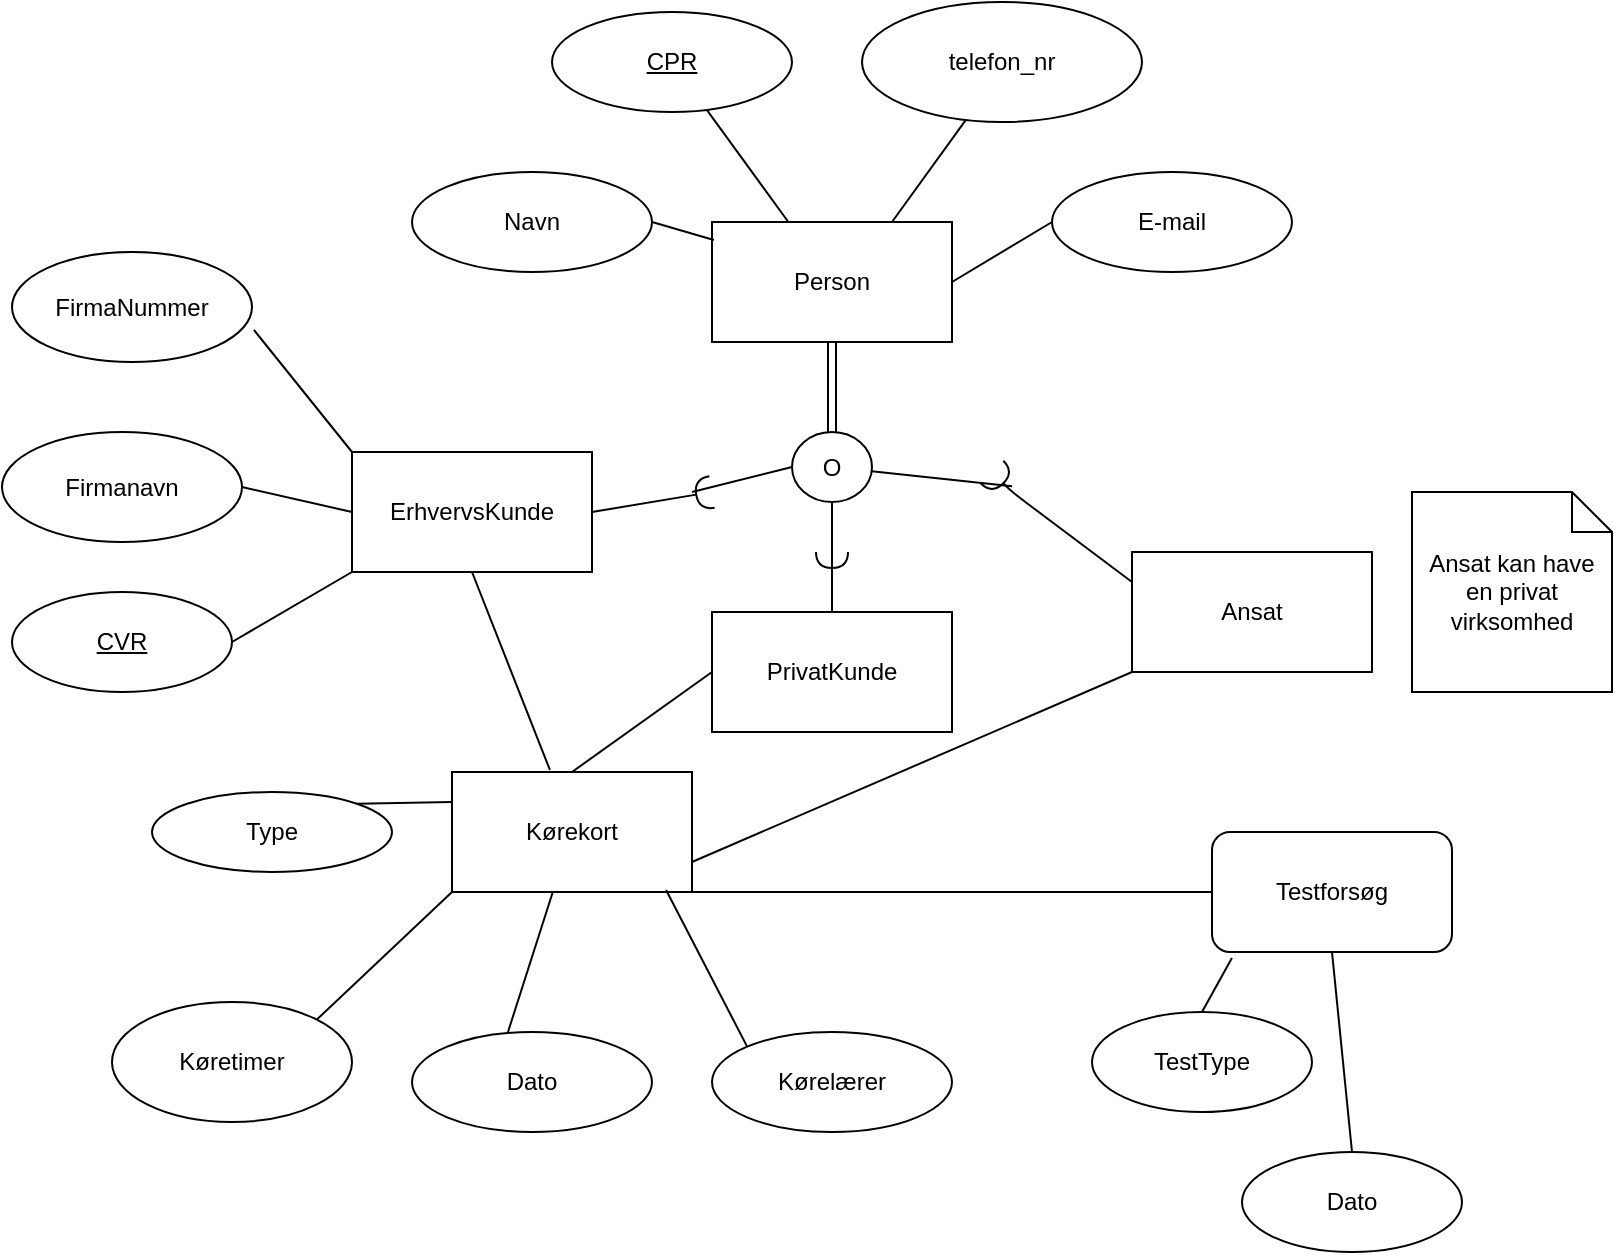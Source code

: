 <mxfile version="14.7.3" type="github">
  <diagram id="u9r8B9-wAxy0J2au7Yyd" name="Page-1">
    <mxGraphModel dx="1422" dy="737" grid="1" gridSize="10" guides="1" tooltips="1" connect="1" arrows="1" fold="1" page="1" pageScale="1" pageWidth="1169" pageHeight="827" math="0" shadow="0">
      <root>
        <mxCell id="0" />
        <mxCell id="1" parent="0" />
        <mxCell id="4W57FgkTOTyh-o_fhP_0-1" value="Person" style="rounded=0;whiteSpace=wrap;html=1;" vertex="1" parent="1">
          <mxGeometry x="510" y="165" width="120" height="60" as="geometry" />
        </mxCell>
        <mxCell id="4W57FgkTOTyh-o_fhP_0-2" value="Navn" style="ellipse;whiteSpace=wrap;html=1;" vertex="1" parent="1">
          <mxGeometry x="360" y="140" width="120" height="50" as="geometry" />
        </mxCell>
        <mxCell id="4W57FgkTOTyh-o_fhP_0-3" value="&lt;u&gt;CPR&lt;/u&gt;" style="ellipse;whiteSpace=wrap;html=1;" vertex="1" parent="1">
          <mxGeometry x="430" y="60" width="120" height="50" as="geometry" />
        </mxCell>
        <mxCell id="4W57FgkTOTyh-o_fhP_0-4" value="telefon_nr" style="ellipse;whiteSpace=wrap;html=1;" vertex="1" parent="1">
          <mxGeometry x="585" y="55" width="140" height="60" as="geometry" />
        </mxCell>
        <mxCell id="4W57FgkTOTyh-o_fhP_0-5" value="E-mail" style="ellipse;whiteSpace=wrap;html=1;" vertex="1" parent="1">
          <mxGeometry x="680" y="140" width="120" height="50" as="geometry" />
        </mxCell>
        <mxCell id="4W57FgkTOTyh-o_fhP_0-6" value="PrivatKunde" style="rounded=0;whiteSpace=wrap;html=1;" vertex="1" parent="1">
          <mxGeometry x="510" y="360" width="120" height="60" as="geometry" />
        </mxCell>
        <mxCell id="4W57FgkTOTyh-o_fhP_0-7" value="ErhvervsKunde" style="rounded=0;whiteSpace=wrap;html=1;" vertex="1" parent="1">
          <mxGeometry x="330" y="280" width="120" height="60" as="geometry" />
        </mxCell>
        <mxCell id="4W57FgkTOTyh-o_fhP_0-8" value="Ansat" style="rounded=0;whiteSpace=wrap;html=1;" vertex="1" parent="1">
          <mxGeometry x="720" y="330" width="120" height="60" as="geometry" />
        </mxCell>
        <mxCell id="4W57FgkTOTyh-o_fhP_0-9" value="&lt;u&gt;CVR&lt;/u&gt;" style="ellipse;whiteSpace=wrap;html=1;" vertex="1" parent="1">
          <mxGeometry x="160" y="350" width="110" height="50" as="geometry" />
        </mxCell>
        <mxCell id="4W57FgkTOTyh-o_fhP_0-10" value="Firmanavn" style="ellipse;whiteSpace=wrap;html=1;" vertex="1" parent="1">
          <mxGeometry x="155" y="270" width="120" height="55" as="geometry" />
        </mxCell>
        <mxCell id="4W57FgkTOTyh-o_fhP_0-11" value="FirmaNummer" style="ellipse;whiteSpace=wrap;html=1;" vertex="1" parent="1">
          <mxGeometry x="160" y="180" width="120" height="55" as="geometry" />
        </mxCell>
        <mxCell id="4W57FgkTOTyh-o_fhP_0-12" value="Kørekort" style="rounded=0;whiteSpace=wrap;html=1;" vertex="1" parent="1">
          <mxGeometry x="380" y="440" width="120" height="60" as="geometry" />
        </mxCell>
        <mxCell id="4W57FgkTOTyh-o_fhP_0-13" value="Type" style="ellipse;whiteSpace=wrap;html=1;" vertex="1" parent="1">
          <mxGeometry x="230" y="450" width="120" height="40" as="geometry" />
        </mxCell>
        <mxCell id="4W57FgkTOTyh-o_fhP_0-16" value="Dato" style="ellipse;whiteSpace=wrap;html=1;" vertex="1" parent="1">
          <mxGeometry x="360" y="570" width="120" height="50" as="geometry" />
        </mxCell>
        <mxCell id="4W57FgkTOTyh-o_fhP_0-17" value="Kørelærer" style="ellipse;whiteSpace=wrap;html=1;" vertex="1" parent="1">
          <mxGeometry x="510" y="570" width="120" height="50" as="geometry" />
        </mxCell>
        <mxCell id="4W57FgkTOTyh-o_fhP_0-18" value="Testforsøg" style="rounded=1;whiteSpace=wrap;html=1;" vertex="1" parent="1">
          <mxGeometry x="760" y="470" width="120" height="60" as="geometry" />
        </mxCell>
        <mxCell id="4W57FgkTOTyh-o_fhP_0-20" value="TestType" style="ellipse;whiteSpace=wrap;html=1;" vertex="1" parent="1">
          <mxGeometry x="700" y="560" width="110" height="50" as="geometry" />
        </mxCell>
        <mxCell id="4W57FgkTOTyh-o_fhP_0-21" value="Dato" style="ellipse;whiteSpace=wrap;html=1;" vertex="1" parent="1">
          <mxGeometry x="775" y="630" width="110" height="50" as="geometry" />
        </mxCell>
        <mxCell id="4W57FgkTOTyh-o_fhP_0-22" value="Køretimer" style="ellipse;whiteSpace=wrap;html=1;" vertex="1" parent="1">
          <mxGeometry x="210" y="555" width="120" height="60" as="geometry" />
        </mxCell>
        <mxCell id="4W57FgkTOTyh-o_fhP_0-24" value="" style="endArrow=none;html=1;" edge="1" parent="1" source="4W57FgkTOTyh-o_fhP_0-1" target="4W57FgkTOTyh-o_fhP_0-3">
          <mxGeometry width="50" height="50" relative="1" as="geometry">
            <mxPoint x="510" y="160" as="sourcePoint" />
            <mxPoint x="560" y="110" as="targetPoint" />
          </mxGeometry>
        </mxCell>
        <mxCell id="4W57FgkTOTyh-o_fhP_0-25" value="" style="endArrow=none;html=1;entryX=1;entryY=0.5;entryDx=0;entryDy=0;exitX=0.008;exitY=0.15;exitDx=0;exitDy=0;exitPerimeter=0;" edge="1" parent="1" source="4W57FgkTOTyh-o_fhP_0-1" target="4W57FgkTOTyh-o_fhP_0-2">
          <mxGeometry width="50" height="50" relative="1" as="geometry">
            <mxPoint x="558.182" y="175" as="sourcePoint" />
            <mxPoint x="517.4" y="118.926" as="targetPoint" />
          </mxGeometry>
        </mxCell>
        <mxCell id="4W57FgkTOTyh-o_fhP_0-26" value="" style="endArrow=none;html=1;entryX=0.371;entryY=0.983;entryDx=0;entryDy=0;entryPerimeter=0;exitX=0.75;exitY=0;exitDx=0;exitDy=0;" edge="1" parent="1" source="4W57FgkTOTyh-o_fhP_0-1" target="4W57FgkTOTyh-o_fhP_0-4">
          <mxGeometry width="50" height="50" relative="1" as="geometry">
            <mxPoint x="568.182" y="185" as="sourcePoint" />
            <mxPoint x="527.4" y="128.926" as="targetPoint" />
          </mxGeometry>
        </mxCell>
        <mxCell id="4W57FgkTOTyh-o_fhP_0-27" value="" style="endArrow=none;html=1;entryX=0;entryY=0.5;entryDx=0;entryDy=0;exitX=1;exitY=0.5;exitDx=0;exitDy=0;" edge="1" parent="1" source="4W57FgkTOTyh-o_fhP_0-1" target="4W57FgkTOTyh-o_fhP_0-5">
          <mxGeometry width="50" height="50" relative="1" as="geometry">
            <mxPoint x="578.182" y="195" as="sourcePoint" />
            <mxPoint x="537.4" y="138.926" as="targetPoint" />
          </mxGeometry>
        </mxCell>
        <mxCell id="4W57FgkTOTyh-o_fhP_0-28" value="" style="endArrow=none;html=1;entryX=1.008;entryY=0.709;entryDx=0;entryDy=0;entryPerimeter=0;exitX=0;exitY=0;exitDx=0;exitDy=0;" edge="1" parent="1" source="4W57FgkTOTyh-o_fhP_0-7" target="4W57FgkTOTyh-o_fhP_0-11">
          <mxGeometry width="50" height="50" relative="1" as="geometry">
            <mxPoint x="350.002" y="270" as="sourcePoint" />
            <mxPoint x="309.22" y="213.926" as="targetPoint" />
          </mxGeometry>
        </mxCell>
        <mxCell id="4W57FgkTOTyh-o_fhP_0-29" value="" style="endArrow=none;html=1;entryX=1;entryY=0.5;entryDx=0;entryDy=0;exitX=0;exitY=0.5;exitDx=0;exitDy=0;" edge="1" parent="1" source="4W57FgkTOTyh-o_fhP_0-7" target="4W57FgkTOTyh-o_fhP_0-10">
          <mxGeometry width="50" height="50" relative="1" as="geometry">
            <mxPoint x="360.002" y="280" as="sourcePoint" />
            <mxPoint x="319.22" y="223.926" as="targetPoint" />
          </mxGeometry>
        </mxCell>
        <mxCell id="4W57FgkTOTyh-o_fhP_0-30" value="" style="endArrow=none;html=1;entryX=1;entryY=0.5;entryDx=0;entryDy=0;exitX=0;exitY=1;exitDx=0;exitDy=0;" edge="1" parent="1" source="4W57FgkTOTyh-o_fhP_0-7" target="4W57FgkTOTyh-o_fhP_0-9">
          <mxGeometry width="50" height="50" relative="1" as="geometry">
            <mxPoint x="370.002" y="290" as="sourcePoint" />
            <mxPoint x="329.22" y="233.926" as="targetPoint" />
          </mxGeometry>
        </mxCell>
        <mxCell id="4W57FgkTOTyh-o_fhP_0-31" value="" style="endArrow=none;html=1;exitX=0;exitY=0.25;exitDx=0;exitDy=0;entryX=1;entryY=0;entryDx=0;entryDy=0;" edge="1" parent="1" source="4W57FgkTOTyh-o_fhP_0-12" target="4W57FgkTOTyh-o_fhP_0-13">
          <mxGeometry width="50" height="50" relative="1" as="geometry">
            <mxPoint x="390" y="405" as="sourcePoint" />
            <mxPoint x="330" y="430" as="targetPoint" />
          </mxGeometry>
        </mxCell>
        <mxCell id="4W57FgkTOTyh-o_fhP_0-33" value="" style="endArrow=none;html=1;entryX=0.4;entryY=0;entryDx=0;entryDy=0;entryPerimeter=0;" edge="1" parent="1" source="4W57FgkTOTyh-o_fhP_0-12" target="4W57FgkTOTyh-o_fhP_0-16">
          <mxGeometry width="50" height="50" relative="1" as="geometry">
            <mxPoint x="410" y="425" as="sourcePoint" />
            <mxPoint x="350" y="450" as="targetPoint" />
          </mxGeometry>
        </mxCell>
        <mxCell id="4W57FgkTOTyh-o_fhP_0-34" value="" style="endArrow=none;html=1;exitX=0;exitY=0;exitDx=0;exitDy=0;entryX=0.892;entryY=0.983;entryDx=0;entryDy=0;entryPerimeter=0;" edge="1" parent="1" source="4W57FgkTOTyh-o_fhP_0-17" target="4W57FgkTOTyh-o_fhP_0-12">
          <mxGeometry width="50" height="50" relative="1" as="geometry">
            <mxPoint x="420" y="435" as="sourcePoint" />
            <mxPoint x="360" y="460" as="targetPoint" />
          </mxGeometry>
        </mxCell>
        <mxCell id="4W57FgkTOTyh-o_fhP_0-37" value="" style="endArrow=none;html=1;exitX=0.5;exitY=0;exitDx=0;exitDy=0;entryX=0.083;entryY=1.05;entryDx=0;entryDy=0;entryPerimeter=0;" edge="1" parent="1" source="4W57FgkTOTyh-o_fhP_0-20" target="4W57FgkTOTyh-o_fhP_0-18">
          <mxGeometry width="50" height="50" relative="1" as="geometry">
            <mxPoint x="600.534" y="560.002" as="sourcePoint" />
            <mxPoint x="560" y="481.66" as="targetPoint" />
          </mxGeometry>
        </mxCell>
        <mxCell id="4W57FgkTOTyh-o_fhP_0-38" value="" style="endArrow=none;html=1;exitX=0.5;exitY=0;exitDx=0;exitDy=0;entryX=0.5;entryY=1;entryDx=0;entryDy=0;" edge="1" parent="1" source="4W57FgkTOTyh-o_fhP_0-21" target="4W57FgkTOTyh-o_fhP_0-18">
          <mxGeometry width="50" height="50" relative="1" as="geometry">
            <mxPoint x="610.534" y="570.002" as="sourcePoint" />
            <mxPoint x="570" y="491.66" as="targetPoint" />
          </mxGeometry>
        </mxCell>
        <mxCell id="4W57FgkTOTyh-o_fhP_0-40" value="" style="shape=link;html=1;" edge="1" parent="1" source="4W57FgkTOTyh-o_fhP_0-1">
          <mxGeometry width="100" relative="1" as="geometry">
            <mxPoint x="530" y="410" as="sourcePoint" />
            <mxPoint x="570" y="280" as="targetPoint" />
          </mxGeometry>
        </mxCell>
        <mxCell id="4W57FgkTOTyh-o_fhP_0-41" value="O" style="ellipse;whiteSpace=wrap;html=1;" vertex="1" parent="1">
          <mxGeometry x="550" y="270" width="40" height="35" as="geometry" />
        </mxCell>
        <mxCell id="4W57FgkTOTyh-o_fhP_0-42" value="" style="endArrow=none;html=1;" edge="1" parent="1" source="4W57FgkTOTyh-o_fhP_0-41">
          <mxGeometry width="50" height="50" relative="1" as="geometry">
            <mxPoint x="600" y="297.08" as="sourcePoint" />
            <mxPoint x="660" y="297.08" as="targetPoint" />
          </mxGeometry>
        </mxCell>
        <mxCell id="4W57FgkTOTyh-o_fhP_0-43" value="" style="endArrow=none;html=1;entryX=0.5;entryY=1;entryDx=0;entryDy=0;exitX=0.5;exitY=0;exitDx=0;exitDy=0;" edge="1" parent="1" source="4W57FgkTOTyh-o_fhP_0-6" target="4W57FgkTOTyh-o_fhP_0-41">
          <mxGeometry width="50" height="50" relative="1" as="geometry">
            <mxPoint x="490" y="340" as="sourcePoint" />
            <mxPoint x="540" y="290" as="targetPoint" />
          </mxGeometry>
        </mxCell>
        <mxCell id="4W57FgkTOTyh-o_fhP_0-44" value="" style="endArrow=halfCircle;html=1;exitX=0;exitY=0.25;exitDx=0;exitDy=0;endFill=0;" edge="1" parent="1" source="4W57FgkTOTyh-o_fhP_0-8">
          <mxGeometry width="50" height="50" relative="1" as="geometry">
            <mxPoint x="500" y="350" as="sourcePoint" />
            <mxPoint x="650" y="290" as="targetPoint" />
            <Array as="points">
              <mxPoint x="660" y="300" />
            </Array>
          </mxGeometry>
        </mxCell>
        <mxCell id="4W57FgkTOTyh-o_fhP_0-45" value="" style="endArrow=halfCircle;html=1;exitX=1;exitY=0.5;exitDx=0;exitDy=0;endFill=0;" edge="1" parent="1" source="4W57FgkTOTyh-o_fhP_0-7">
          <mxGeometry width="50" height="50" relative="1" as="geometry">
            <mxPoint x="550" y="287" as="sourcePoint" />
            <mxPoint x="510" y="300" as="targetPoint" />
          </mxGeometry>
        </mxCell>
        <mxCell id="4W57FgkTOTyh-o_fhP_0-46" value="" style="endArrow=none;html=1;entryX=0;entryY=0.5;entryDx=0;entryDy=0;" edge="1" parent="1" target="4W57FgkTOTyh-o_fhP_0-41">
          <mxGeometry width="50" height="50" relative="1" as="geometry">
            <mxPoint x="500" y="300" as="sourcePoint" />
            <mxPoint x="660" y="298" as="targetPoint" />
          </mxGeometry>
        </mxCell>
        <mxCell id="4W57FgkTOTyh-o_fhP_0-48" value="" style="endArrow=halfCircle;html=1;endFill=0;" edge="1" parent="1">
          <mxGeometry width="50" height="50" relative="1" as="geometry">
            <mxPoint x="570" y="360" as="sourcePoint" />
            <mxPoint x="570" y="330" as="targetPoint" />
          </mxGeometry>
        </mxCell>
        <mxCell id="4W57FgkTOTyh-o_fhP_0-49" value="Ansat kan have en privat virksomhed" style="shape=note;size=20;whiteSpace=wrap;html=1;" vertex="1" parent="1">
          <mxGeometry x="860" y="300" width="100" height="100" as="geometry" />
        </mxCell>
        <mxCell id="4W57FgkTOTyh-o_fhP_0-50" value="" style="endArrow=none;html=1;entryX=0.408;entryY=-0.017;entryDx=0;entryDy=0;exitX=0.5;exitY=1;exitDx=0;exitDy=0;entryPerimeter=0;" edge="1" parent="1" source="4W57FgkTOTyh-o_fhP_0-7" target="4W57FgkTOTyh-o_fhP_0-12">
          <mxGeometry width="50" height="50" relative="1" as="geometry">
            <mxPoint x="340" y="350" as="sourcePoint" />
            <mxPoint x="280" y="385" as="targetPoint" />
          </mxGeometry>
        </mxCell>
        <mxCell id="4W57FgkTOTyh-o_fhP_0-51" value="" style="endArrow=none;html=1;entryX=0.5;entryY=0;entryDx=0;entryDy=0;exitX=0;exitY=0.5;exitDx=0;exitDy=0;" edge="1" parent="1" source="4W57FgkTOTyh-o_fhP_0-6" target="4W57FgkTOTyh-o_fhP_0-12">
          <mxGeometry width="50" height="50" relative="1" as="geometry">
            <mxPoint x="350" y="360" as="sourcePoint" />
            <mxPoint x="290" y="395" as="targetPoint" />
          </mxGeometry>
        </mxCell>
        <mxCell id="4W57FgkTOTyh-o_fhP_0-53" value="" style="endArrow=none;html=1;entryX=0;entryY=1;entryDx=0;entryDy=0;exitX=1;exitY=0.75;exitDx=0;exitDy=0;" edge="1" parent="1" source="4W57FgkTOTyh-o_fhP_0-12" target="4W57FgkTOTyh-o_fhP_0-8">
          <mxGeometry width="50" height="50" relative="1" as="geometry">
            <mxPoint x="600" y="298" as="sourcePoint" />
            <mxPoint x="660" y="298" as="targetPoint" />
          </mxGeometry>
        </mxCell>
        <mxCell id="4W57FgkTOTyh-o_fhP_0-54" value="" style="endArrow=none;html=1;entryX=1;entryY=0;entryDx=0;entryDy=0;exitX=0;exitY=1;exitDx=0;exitDy=0;" edge="1" parent="1" source="4W57FgkTOTyh-o_fhP_0-12" target="4W57FgkTOTyh-o_fhP_0-22">
          <mxGeometry width="50" height="50" relative="1" as="geometry">
            <mxPoint x="440.4" y="510" as="sourcePoint" />
            <mxPoint x="418" y="580" as="targetPoint" />
          </mxGeometry>
        </mxCell>
        <mxCell id="4W57FgkTOTyh-o_fhP_0-55" value="" style="endArrow=none;html=1;entryX=0;entryY=0.5;entryDx=0;entryDy=0;exitX=1;exitY=1;exitDx=0;exitDy=0;" edge="1" parent="1" source="4W57FgkTOTyh-o_fhP_0-12" target="4W57FgkTOTyh-o_fhP_0-18">
          <mxGeometry width="50" height="50" relative="1" as="geometry">
            <mxPoint x="450.4" y="520" as="sourcePoint" />
            <mxPoint x="428" y="590" as="targetPoint" />
          </mxGeometry>
        </mxCell>
      </root>
    </mxGraphModel>
  </diagram>
</mxfile>
